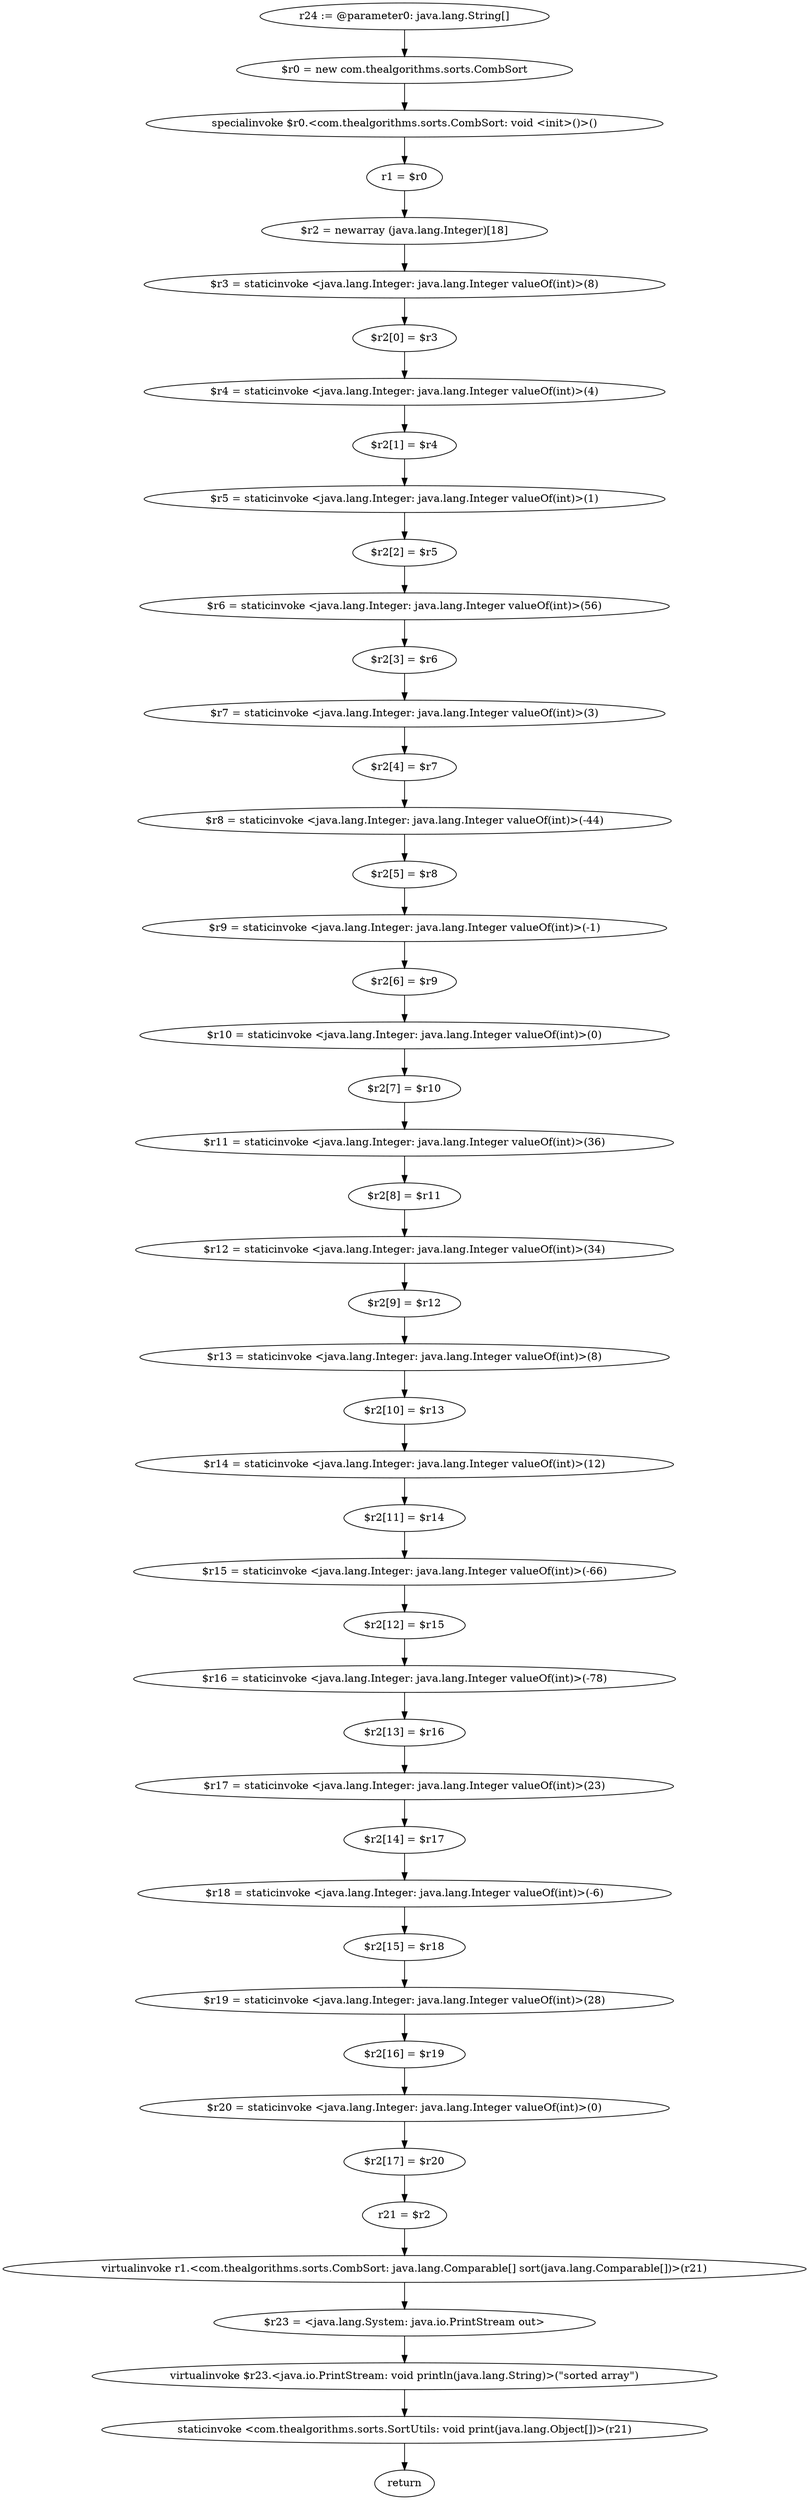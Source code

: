 digraph "unitGraph" {
    "r24 := @parameter0: java.lang.String[]"
    "$r0 = new com.thealgorithms.sorts.CombSort"
    "specialinvoke $r0.<com.thealgorithms.sorts.CombSort: void <init>()>()"
    "r1 = $r0"
    "$r2 = newarray (java.lang.Integer)[18]"
    "$r3 = staticinvoke <java.lang.Integer: java.lang.Integer valueOf(int)>(8)"
    "$r2[0] = $r3"
    "$r4 = staticinvoke <java.lang.Integer: java.lang.Integer valueOf(int)>(4)"
    "$r2[1] = $r4"
    "$r5 = staticinvoke <java.lang.Integer: java.lang.Integer valueOf(int)>(1)"
    "$r2[2] = $r5"
    "$r6 = staticinvoke <java.lang.Integer: java.lang.Integer valueOf(int)>(56)"
    "$r2[3] = $r6"
    "$r7 = staticinvoke <java.lang.Integer: java.lang.Integer valueOf(int)>(3)"
    "$r2[4] = $r7"
    "$r8 = staticinvoke <java.lang.Integer: java.lang.Integer valueOf(int)>(-44)"
    "$r2[5] = $r8"
    "$r9 = staticinvoke <java.lang.Integer: java.lang.Integer valueOf(int)>(-1)"
    "$r2[6] = $r9"
    "$r10 = staticinvoke <java.lang.Integer: java.lang.Integer valueOf(int)>(0)"
    "$r2[7] = $r10"
    "$r11 = staticinvoke <java.lang.Integer: java.lang.Integer valueOf(int)>(36)"
    "$r2[8] = $r11"
    "$r12 = staticinvoke <java.lang.Integer: java.lang.Integer valueOf(int)>(34)"
    "$r2[9] = $r12"
    "$r13 = staticinvoke <java.lang.Integer: java.lang.Integer valueOf(int)>(8)"
    "$r2[10] = $r13"
    "$r14 = staticinvoke <java.lang.Integer: java.lang.Integer valueOf(int)>(12)"
    "$r2[11] = $r14"
    "$r15 = staticinvoke <java.lang.Integer: java.lang.Integer valueOf(int)>(-66)"
    "$r2[12] = $r15"
    "$r16 = staticinvoke <java.lang.Integer: java.lang.Integer valueOf(int)>(-78)"
    "$r2[13] = $r16"
    "$r17 = staticinvoke <java.lang.Integer: java.lang.Integer valueOf(int)>(23)"
    "$r2[14] = $r17"
    "$r18 = staticinvoke <java.lang.Integer: java.lang.Integer valueOf(int)>(-6)"
    "$r2[15] = $r18"
    "$r19 = staticinvoke <java.lang.Integer: java.lang.Integer valueOf(int)>(28)"
    "$r2[16] = $r19"
    "$r20 = staticinvoke <java.lang.Integer: java.lang.Integer valueOf(int)>(0)"
    "$r2[17] = $r20"
    "r21 = $r2"
    "virtualinvoke r1.<com.thealgorithms.sorts.CombSort: java.lang.Comparable[] sort(java.lang.Comparable[])>(r21)"
    "$r23 = <java.lang.System: java.io.PrintStream out>"
    "virtualinvoke $r23.<java.io.PrintStream: void println(java.lang.String)>(\"sorted array\")"
    "staticinvoke <com.thealgorithms.sorts.SortUtils: void print(java.lang.Object[])>(r21)"
    "return"
    "r24 := @parameter0: java.lang.String[]"->"$r0 = new com.thealgorithms.sorts.CombSort";
    "$r0 = new com.thealgorithms.sorts.CombSort"->"specialinvoke $r0.<com.thealgorithms.sorts.CombSort: void <init>()>()";
    "specialinvoke $r0.<com.thealgorithms.sorts.CombSort: void <init>()>()"->"r1 = $r0";
    "r1 = $r0"->"$r2 = newarray (java.lang.Integer)[18]";
    "$r2 = newarray (java.lang.Integer)[18]"->"$r3 = staticinvoke <java.lang.Integer: java.lang.Integer valueOf(int)>(8)";
    "$r3 = staticinvoke <java.lang.Integer: java.lang.Integer valueOf(int)>(8)"->"$r2[0] = $r3";
    "$r2[0] = $r3"->"$r4 = staticinvoke <java.lang.Integer: java.lang.Integer valueOf(int)>(4)";
    "$r4 = staticinvoke <java.lang.Integer: java.lang.Integer valueOf(int)>(4)"->"$r2[1] = $r4";
    "$r2[1] = $r4"->"$r5 = staticinvoke <java.lang.Integer: java.lang.Integer valueOf(int)>(1)";
    "$r5 = staticinvoke <java.lang.Integer: java.lang.Integer valueOf(int)>(1)"->"$r2[2] = $r5";
    "$r2[2] = $r5"->"$r6 = staticinvoke <java.lang.Integer: java.lang.Integer valueOf(int)>(56)";
    "$r6 = staticinvoke <java.lang.Integer: java.lang.Integer valueOf(int)>(56)"->"$r2[3] = $r6";
    "$r2[3] = $r6"->"$r7 = staticinvoke <java.lang.Integer: java.lang.Integer valueOf(int)>(3)";
    "$r7 = staticinvoke <java.lang.Integer: java.lang.Integer valueOf(int)>(3)"->"$r2[4] = $r7";
    "$r2[4] = $r7"->"$r8 = staticinvoke <java.lang.Integer: java.lang.Integer valueOf(int)>(-44)";
    "$r8 = staticinvoke <java.lang.Integer: java.lang.Integer valueOf(int)>(-44)"->"$r2[5] = $r8";
    "$r2[5] = $r8"->"$r9 = staticinvoke <java.lang.Integer: java.lang.Integer valueOf(int)>(-1)";
    "$r9 = staticinvoke <java.lang.Integer: java.lang.Integer valueOf(int)>(-1)"->"$r2[6] = $r9";
    "$r2[6] = $r9"->"$r10 = staticinvoke <java.lang.Integer: java.lang.Integer valueOf(int)>(0)";
    "$r10 = staticinvoke <java.lang.Integer: java.lang.Integer valueOf(int)>(0)"->"$r2[7] = $r10";
    "$r2[7] = $r10"->"$r11 = staticinvoke <java.lang.Integer: java.lang.Integer valueOf(int)>(36)";
    "$r11 = staticinvoke <java.lang.Integer: java.lang.Integer valueOf(int)>(36)"->"$r2[8] = $r11";
    "$r2[8] = $r11"->"$r12 = staticinvoke <java.lang.Integer: java.lang.Integer valueOf(int)>(34)";
    "$r12 = staticinvoke <java.lang.Integer: java.lang.Integer valueOf(int)>(34)"->"$r2[9] = $r12";
    "$r2[9] = $r12"->"$r13 = staticinvoke <java.lang.Integer: java.lang.Integer valueOf(int)>(8)";
    "$r13 = staticinvoke <java.lang.Integer: java.lang.Integer valueOf(int)>(8)"->"$r2[10] = $r13";
    "$r2[10] = $r13"->"$r14 = staticinvoke <java.lang.Integer: java.lang.Integer valueOf(int)>(12)";
    "$r14 = staticinvoke <java.lang.Integer: java.lang.Integer valueOf(int)>(12)"->"$r2[11] = $r14";
    "$r2[11] = $r14"->"$r15 = staticinvoke <java.lang.Integer: java.lang.Integer valueOf(int)>(-66)";
    "$r15 = staticinvoke <java.lang.Integer: java.lang.Integer valueOf(int)>(-66)"->"$r2[12] = $r15";
    "$r2[12] = $r15"->"$r16 = staticinvoke <java.lang.Integer: java.lang.Integer valueOf(int)>(-78)";
    "$r16 = staticinvoke <java.lang.Integer: java.lang.Integer valueOf(int)>(-78)"->"$r2[13] = $r16";
    "$r2[13] = $r16"->"$r17 = staticinvoke <java.lang.Integer: java.lang.Integer valueOf(int)>(23)";
    "$r17 = staticinvoke <java.lang.Integer: java.lang.Integer valueOf(int)>(23)"->"$r2[14] = $r17";
    "$r2[14] = $r17"->"$r18 = staticinvoke <java.lang.Integer: java.lang.Integer valueOf(int)>(-6)";
    "$r18 = staticinvoke <java.lang.Integer: java.lang.Integer valueOf(int)>(-6)"->"$r2[15] = $r18";
    "$r2[15] = $r18"->"$r19 = staticinvoke <java.lang.Integer: java.lang.Integer valueOf(int)>(28)";
    "$r19 = staticinvoke <java.lang.Integer: java.lang.Integer valueOf(int)>(28)"->"$r2[16] = $r19";
    "$r2[16] = $r19"->"$r20 = staticinvoke <java.lang.Integer: java.lang.Integer valueOf(int)>(0)";
    "$r20 = staticinvoke <java.lang.Integer: java.lang.Integer valueOf(int)>(0)"->"$r2[17] = $r20";
    "$r2[17] = $r20"->"r21 = $r2";
    "r21 = $r2"->"virtualinvoke r1.<com.thealgorithms.sorts.CombSort: java.lang.Comparable[] sort(java.lang.Comparable[])>(r21)";
    "virtualinvoke r1.<com.thealgorithms.sorts.CombSort: java.lang.Comparable[] sort(java.lang.Comparable[])>(r21)"->"$r23 = <java.lang.System: java.io.PrintStream out>";
    "$r23 = <java.lang.System: java.io.PrintStream out>"->"virtualinvoke $r23.<java.io.PrintStream: void println(java.lang.String)>(\"sorted array\")";
    "virtualinvoke $r23.<java.io.PrintStream: void println(java.lang.String)>(\"sorted array\")"->"staticinvoke <com.thealgorithms.sorts.SortUtils: void print(java.lang.Object[])>(r21)";
    "staticinvoke <com.thealgorithms.sorts.SortUtils: void print(java.lang.Object[])>(r21)"->"return";
}
